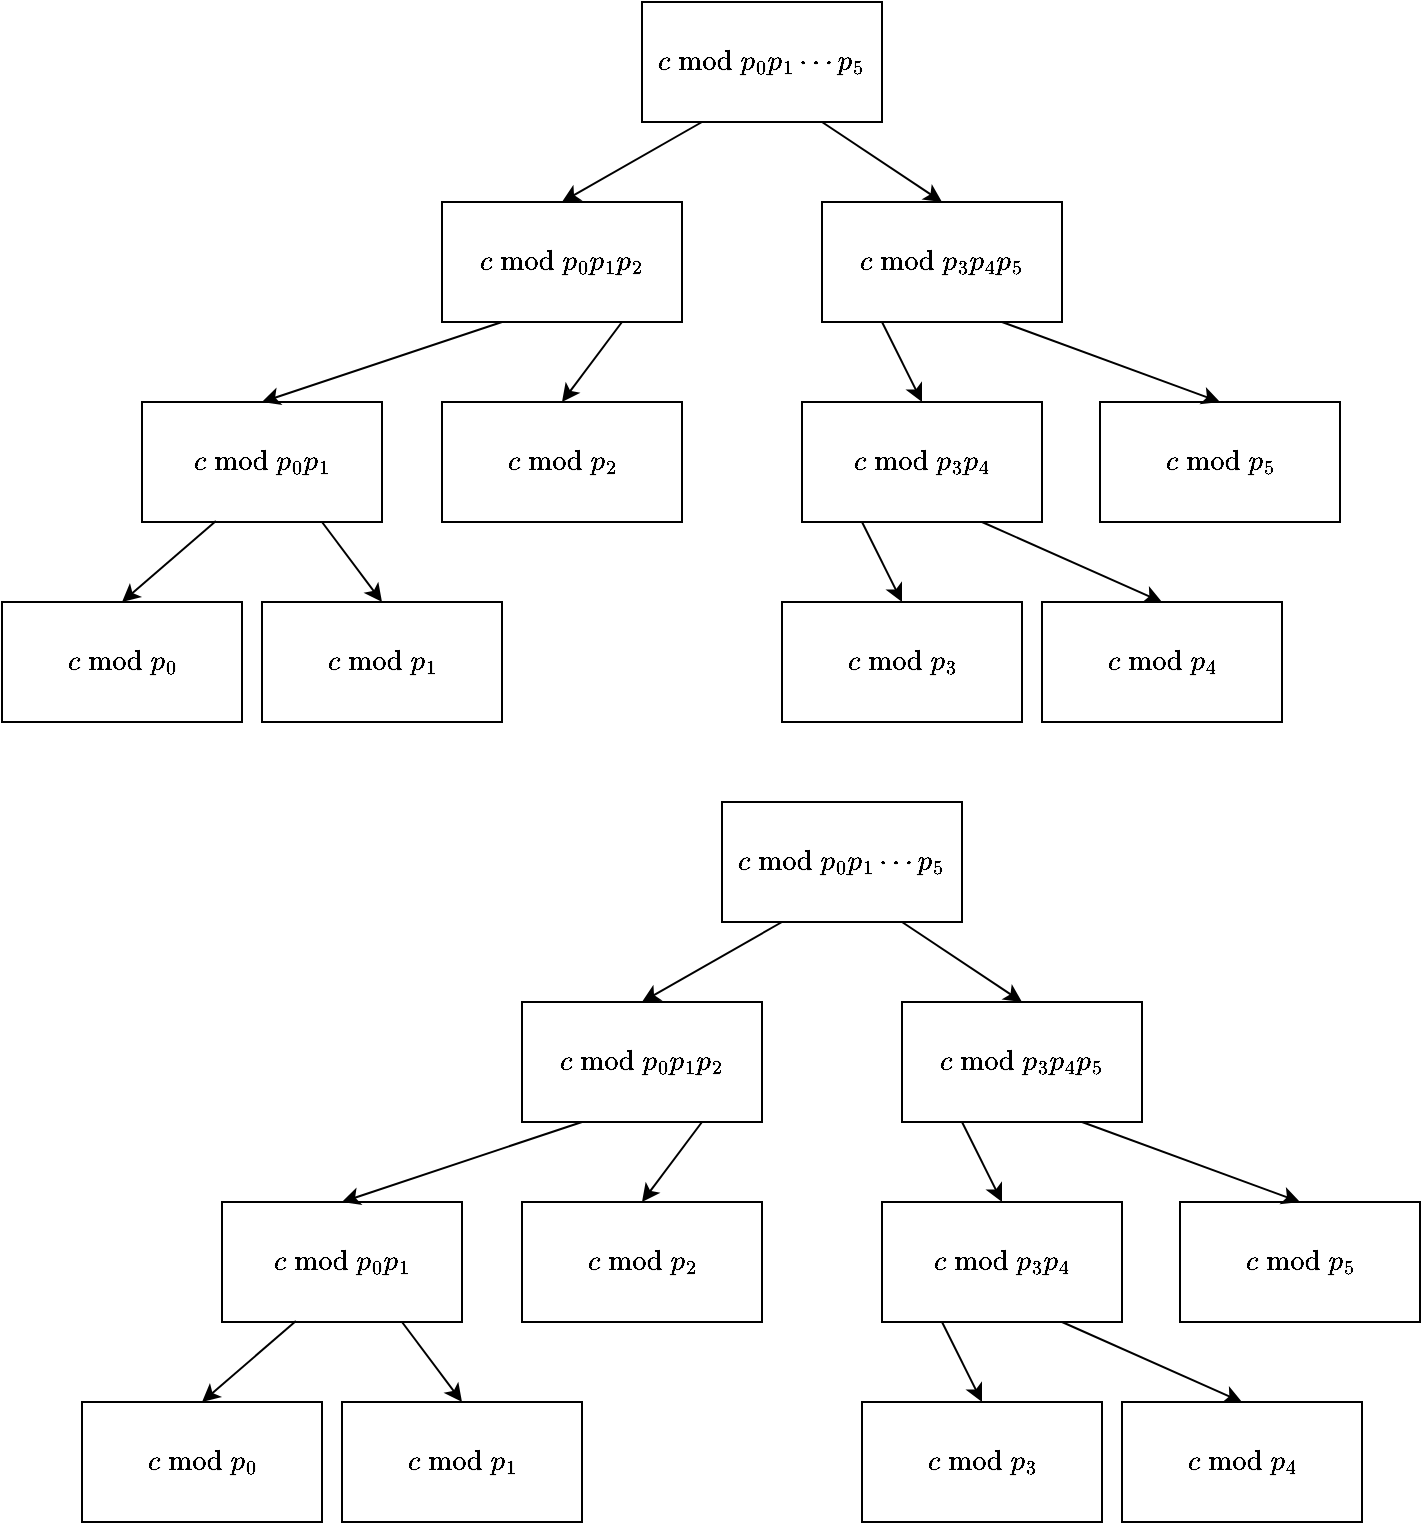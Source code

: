 <mxfile version="20.8.5" type="github">
  <diagram id="zde55dJH_uG8X1iy-9B0" name="ページ1">
    <mxGraphModel dx="1179" dy="700" grid="1" gridSize="10" guides="1" tooltips="1" connect="1" arrows="1" fold="1" page="1" pageScale="1" pageWidth="827" pageHeight="1169" math="1" shadow="0">
      <root>
        <mxCell id="0" />
        <mxCell id="1" parent="0" />
        <mxCell id="dbvm80wjrxYMI9E-YGCv-2" value="`c \mod p_0p_1 \cdots p_5`" style="rounded=0;whiteSpace=wrap;html=1;" parent="1" vertex="1">
          <mxGeometry x="380" y="100" width="120" height="60" as="geometry" />
        </mxCell>
        <mxCell id="dbvm80wjrxYMI9E-YGCv-3" value="`c \mod p_0 p_1 p_2`" style="rounded=0;whiteSpace=wrap;html=1;" parent="1" vertex="1">
          <mxGeometry x="280" y="200" width="120" height="60" as="geometry" />
        </mxCell>
        <mxCell id="dbvm80wjrxYMI9E-YGCv-4" value="`c \mod p_3 p_4 p_5`" style="rounded=0;whiteSpace=wrap;html=1;" parent="1" vertex="1">
          <mxGeometry x="470" y="200" width="120" height="60" as="geometry" />
        </mxCell>
        <mxCell id="dbvm80wjrxYMI9E-YGCv-5" value="`c \mod p_3&lt;br&gt;p_4`" style="rounded=0;whiteSpace=wrap;html=1;" parent="1" vertex="1">
          <mxGeometry x="460" y="300" width="120" height="60" as="geometry" />
        </mxCell>
        <mxCell id="dbvm80wjrxYMI9E-YGCv-6" value="`c \mod p_5`" style="rounded=0;whiteSpace=wrap;html=1;" parent="1" vertex="1">
          <mxGeometry x="609" y="300" width="120" height="60" as="geometry" />
        </mxCell>
        <mxCell id="dbvm80wjrxYMI9E-YGCv-7" value="`c \mod p_2`" style="rounded=0;whiteSpace=wrap;html=1;" parent="1" vertex="1">
          <mxGeometry x="280" y="300" width="120" height="60" as="geometry" />
        </mxCell>
        <mxCell id="dbvm80wjrxYMI9E-YGCv-8" value="`c \mod p_0p_1`" style="rounded=0;whiteSpace=wrap;html=1;" parent="1" vertex="1">
          <mxGeometry x="130" y="300" width="120" height="60" as="geometry" />
        </mxCell>
        <mxCell id="dbvm80wjrxYMI9E-YGCv-9" value="`c \mod p_3`" style="rounded=0;whiteSpace=wrap;html=1;" parent="1" vertex="1">
          <mxGeometry x="450" y="400" width="120" height="60" as="geometry" />
        </mxCell>
        <mxCell id="dbvm80wjrxYMI9E-YGCv-11" value="`c \mod p_1`" style="rounded=0;whiteSpace=wrap;html=1;" parent="1" vertex="1">
          <mxGeometry x="190" y="400" width="120" height="60" as="geometry" />
        </mxCell>
        <mxCell id="dbvm80wjrxYMI9E-YGCv-12" value="`c \mod p_0`" style="rounded=0;whiteSpace=wrap;html=1;" parent="1" vertex="1">
          <mxGeometry x="60" y="400" width="120" height="60" as="geometry" />
        </mxCell>
        <mxCell id="dbvm80wjrxYMI9E-YGCv-13" value="`c \mod p_4`" style="rounded=0;whiteSpace=wrap;html=1;" parent="1" vertex="1">
          <mxGeometry x="580" y="400" width="120" height="60" as="geometry" />
        </mxCell>
        <mxCell id="dbvm80wjrxYMI9E-YGCv-15" value="" style="endArrow=classic;html=1;rounded=0;exitX=0.25;exitY=1;exitDx=0;exitDy=0;entryX=0.5;entryY=0;entryDx=0;entryDy=0;" parent="1" source="dbvm80wjrxYMI9E-YGCv-2" target="dbvm80wjrxYMI9E-YGCv-3" edge="1">
          <mxGeometry width="50" height="50" relative="1" as="geometry">
            <mxPoint x="420" y="170" as="sourcePoint" />
            <mxPoint x="370" y="180" as="targetPoint" />
          </mxGeometry>
        </mxCell>
        <mxCell id="dbvm80wjrxYMI9E-YGCv-16" value="" style="endArrow=classic;html=1;rounded=0;exitX=0.25;exitY=1;exitDx=0;exitDy=0;entryX=0.5;entryY=0;entryDx=0;entryDy=0;" parent="1" source="dbvm80wjrxYMI9E-YGCv-3" target="dbvm80wjrxYMI9E-YGCv-8" edge="1">
          <mxGeometry width="50" height="50" relative="1" as="geometry">
            <mxPoint x="430" y="180" as="sourcePoint" />
            <mxPoint x="230" y="290" as="targetPoint" />
          </mxGeometry>
        </mxCell>
        <mxCell id="dbvm80wjrxYMI9E-YGCv-17" value="" style="endArrow=classic;html=1;rounded=0;exitX=0.75;exitY=1;exitDx=0;exitDy=0;entryX=0.5;entryY=0;entryDx=0;entryDy=0;" parent="1" source="dbvm80wjrxYMI9E-YGCv-2" target="dbvm80wjrxYMI9E-YGCv-4" edge="1">
          <mxGeometry width="50" height="50" relative="1" as="geometry">
            <mxPoint x="420" y="170" as="sourcePoint" />
            <mxPoint x="350" y="210" as="targetPoint" />
          </mxGeometry>
        </mxCell>
        <mxCell id="dbvm80wjrxYMI9E-YGCv-18" value="" style="endArrow=classic;html=1;rounded=0;exitX=0.75;exitY=1;exitDx=0;exitDy=0;entryX=0.5;entryY=0;entryDx=0;entryDy=0;" parent="1" source="dbvm80wjrxYMI9E-YGCv-3" target="dbvm80wjrxYMI9E-YGCv-7" edge="1">
          <mxGeometry width="50" height="50" relative="1" as="geometry">
            <mxPoint x="430" y="180" as="sourcePoint" />
            <mxPoint x="360" y="220" as="targetPoint" />
          </mxGeometry>
        </mxCell>
        <mxCell id="dbvm80wjrxYMI9E-YGCv-20" value="" style="endArrow=classic;html=1;rounded=0;exitX=0.75;exitY=1;exitDx=0;exitDy=0;entryX=0.5;entryY=0;entryDx=0;entryDy=0;" parent="1" source="dbvm80wjrxYMI9E-YGCv-5" target="dbvm80wjrxYMI9E-YGCv-13" edge="1">
          <mxGeometry width="50" height="50" relative="1" as="geometry">
            <mxPoint x="450" y="200" as="sourcePoint" />
            <mxPoint x="380" y="240" as="targetPoint" />
          </mxGeometry>
        </mxCell>
        <mxCell id="dbvm80wjrxYMI9E-YGCv-21" value="" style="endArrow=classic;html=1;rounded=0;exitX=0.25;exitY=1;exitDx=0;exitDy=0;entryX=0.5;entryY=0;entryDx=0;entryDy=0;" parent="1" source="dbvm80wjrxYMI9E-YGCv-5" target="dbvm80wjrxYMI9E-YGCv-9" edge="1">
          <mxGeometry width="50" height="50" relative="1" as="geometry">
            <mxPoint x="460" y="210" as="sourcePoint" />
            <mxPoint x="430" y="320" as="targetPoint" />
          </mxGeometry>
        </mxCell>
        <mxCell id="dbvm80wjrxYMI9E-YGCv-23" value="" style="endArrow=classic;html=1;rounded=0;exitX=0.75;exitY=1;exitDx=0;exitDy=0;entryX=0.5;entryY=0;entryDx=0;entryDy=0;" parent="1" source="dbvm80wjrxYMI9E-YGCv-8" target="dbvm80wjrxYMI9E-YGCv-11" edge="1">
          <mxGeometry width="50" height="50" relative="1" as="geometry">
            <mxPoint x="480" y="230" as="sourcePoint" />
            <mxPoint x="410" y="270" as="targetPoint" />
          </mxGeometry>
        </mxCell>
        <mxCell id="dbvm80wjrxYMI9E-YGCv-24" value="" style="endArrow=classic;html=1;rounded=0;exitX=0.308;exitY=0.992;exitDx=0;exitDy=0;entryX=0.5;entryY=0;entryDx=0;entryDy=0;exitPerimeter=0;" parent="1" source="dbvm80wjrxYMI9E-YGCv-8" target="dbvm80wjrxYMI9E-YGCv-12" edge="1">
          <mxGeometry width="50" height="50" relative="1" as="geometry">
            <mxPoint x="490" y="240" as="sourcePoint" />
            <mxPoint x="420" y="280" as="targetPoint" />
          </mxGeometry>
        </mxCell>
        <mxCell id="dbvm80wjrxYMI9E-YGCv-25" value="" style="endArrow=classic;html=1;rounded=0;exitX=0.75;exitY=1;exitDx=0;exitDy=0;entryX=0.5;entryY=0;entryDx=0;entryDy=0;" parent="1" source="dbvm80wjrxYMI9E-YGCv-4" target="dbvm80wjrxYMI9E-YGCv-6" edge="1">
          <mxGeometry width="50" height="50" relative="1" as="geometry">
            <mxPoint x="500" y="250" as="sourcePoint" />
            <mxPoint x="430" y="290" as="targetPoint" />
          </mxGeometry>
        </mxCell>
        <mxCell id="dbvm80wjrxYMI9E-YGCv-26" value="" style="endArrow=classic;html=1;rounded=0;entryX=0.5;entryY=0;entryDx=0;entryDy=0;exitX=0.25;exitY=1;exitDx=0;exitDy=0;" parent="1" source="dbvm80wjrxYMI9E-YGCv-4" target="dbvm80wjrxYMI9E-YGCv-5" edge="1">
          <mxGeometry width="50" height="50" relative="1" as="geometry">
            <mxPoint x="510" y="260" as="sourcePoint" />
            <mxPoint x="440" y="300" as="targetPoint" />
          </mxGeometry>
        </mxCell>
        <mxCell id="woRSFCuH-yqkuNOGy4ta-1" value="`c \mod p_0p_1 \cdots p_5`" style="rounded=0;whiteSpace=wrap;html=1;" vertex="1" parent="1">
          <mxGeometry x="420" y="500" width="120" height="60" as="geometry" />
        </mxCell>
        <mxCell id="woRSFCuH-yqkuNOGy4ta-2" value="`c \mod p_0 p_1 p_2`" style="rounded=0;whiteSpace=wrap;html=1;" vertex="1" parent="1">
          <mxGeometry x="320" y="600" width="120" height="60" as="geometry" />
        </mxCell>
        <mxCell id="woRSFCuH-yqkuNOGy4ta-3" value="`c \mod p_3 p_4 p_5`" style="rounded=0;whiteSpace=wrap;html=1;" vertex="1" parent="1">
          <mxGeometry x="510" y="600" width="120" height="60" as="geometry" />
        </mxCell>
        <mxCell id="woRSFCuH-yqkuNOGy4ta-4" value="`c \mod p_3&lt;br&gt;p_4`" style="rounded=0;whiteSpace=wrap;html=1;" vertex="1" parent="1">
          <mxGeometry x="500" y="700" width="120" height="60" as="geometry" />
        </mxCell>
        <mxCell id="woRSFCuH-yqkuNOGy4ta-5" value="`c \mod p_5`" style="rounded=0;whiteSpace=wrap;html=1;" vertex="1" parent="1">
          <mxGeometry x="649" y="700" width="120" height="60" as="geometry" />
        </mxCell>
        <mxCell id="woRSFCuH-yqkuNOGy4ta-6" value="`c \mod p_2`" style="rounded=0;whiteSpace=wrap;html=1;" vertex="1" parent="1">
          <mxGeometry x="320" y="700" width="120" height="60" as="geometry" />
        </mxCell>
        <mxCell id="woRSFCuH-yqkuNOGy4ta-7" value="`c \mod p_0p_1`" style="rounded=0;whiteSpace=wrap;html=1;" vertex="1" parent="1">
          <mxGeometry x="170" y="700" width="120" height="60" as="geometry" />
        </mxCell>
        <mxCell id="woRSFCuH-yqkuNOGy4ta-8" value="`c \mod p_3`" style="rounded=0;whiteSpace=wrap;html=1;" vertex="1" parent="1">
          <mxGeometry x="490" y="800" width="120" height="60" as="geometry" />
        </mxCell>
        <mxCell id="woRSFCuH-yqkuNOGy4ta-9" value="`c \mod p_1`" style="rounded=0;whiteSpace=wrap;html=1;" vertex="1" parent="1">
          <mxGeometry x="230" y="800" width="120" height="60" as="geometry" />
        </mxCell>
        <mxCell id="woRSFCuH-yqkuNOGy4ta-10" value="`c \mod p_0`" style="rounded=0;whiteSpace=wrap;html=1;" vertex="1" parent="1">
          <mxGeometry x="100" y="800" width="120" height="60" as="geometry" />
        </mxCell>
        <mxCell id="woRSFCuH-yqkuNOGy4ta-11" value="`c \mod p_4`" style="rounded=0;whiteSpace=wrap;html=1;" vertex="1" parent="1">
          <mxGeometry x="620" y="800" width="120" height="60" as="geometry" />
        </mxCell>
        <mxCell id="woRSFCuH-yqkuNOGy4ta-12" value="" style="endArrow=classic;html=1;rounded=0;exitX=0.25;exitY=1;exitDx=0;exitDy=0;entryX=0.5;entryY=0;entryDx=0;entryDy=0;" edge="1" parent="1" source="woRSFCuH-yqkuNOGy4ta-1" target="woRSFCuH-yqkuNOGy4ta-2">
          <mxGeometry width="50" height="50" relative="1" as="geometry">
            <mxPoint x="460" y="570" as="sourcePoint" />
            <mxPoint x="410" y="580" as="targetPoint" />
          </mxGeometry>
        </mxCell>
        <mxCell id="woRSFCuH-yqkuNOGy4ta-13" value="" style="endArrow=classic;html=1;rounded=0;exitX=0.25;exitY=1;exitDx=0;exitDy=0;entryX=0.5;entryY=0;entryDx=0;entryDy=0;" edge="1" parent="1" source="woRSFCuH-yqkuNOGy4ta-2" target="woRSFCuH-yqkuNOGy4ta-7">
          <mxGeometry width="50" height="50" relative="1" as="geometry">
            <mxPoint x="470" y="580" as="sourcePoint" />
            <mxPoint x="270" y="690" as="targetPoint" />
          </mxGeometry>
        </mxCell>
        <mxCell id="woRSFCuH-yqkuNOGy4ta-14" value="" style="endArrow=classic;html=1;rounded=0;exitX=0.75;exitY=1;exitDx=0;exitDy=0;entryX=0.5;entryY=0;entryDx=0;entryDy=0;" edge="1" parent="1" source="woRSFCuH-yqkuNOGy4ta-1" target="woRSFCuH-yqkuNOGy4ta-3">
          <mxGeometry width="50" height="50" relative="1" as="geometry">
            <mxPoint x="460" y="570" as="sourcePoint" />
            <mxPoint x="390" y="610" as="targetPoint" />
          </mxGeometry>
        </mxCell>
        <mxCell id="woRSFCuH-yqkuNOGy4ta-15" value="" style="endArrow=classic;html=1;rounded=0;exitX=0.75;exitY=1;exitDx=0;exitDy=0;entryX=0.5;entryY=0;entryDx=0;entryDy=0;" edge="1" parent="1" source="woRSFCuH-yqkuNOGy4ta-2" target="woRSFCuH-yqkuNOGy4ta-6">
          <mxGeometry width="50" height="50" relative="1" as="geometry">
            <mxPoint x="470" y="580" as="sourcePoint" />
            <mxPoint x="400" y="620" as="targetPoint" />
          </mxGeometry>
        </mxCell>
        <mxCell id="woRSFCuH-yqkuNOGy4ta-16" value="" style="endArrow=classic;html=1;rounded=0;exitX=0.75;exitY=1;exitDx=0;exitDy=0;entryX=0.5;entryY=0;entryDx=0;entryDy=0;" edge="1" parent="1" source="woRSFCuH-yqkuNOGy4ta-4" target="woRSFCuH-yqkuNOGy4ta-11">
          <mxGeometry width="50" height="50" relative="1" as="geometry">
            <mxPoint x="490" y="600" as="sourcePoint" />
            <mxPoint x="420" y="640" as="targetPoint" />
          </mxGeometry>
        </mxCell>
        <mxCell id="woRSFCuH-yqkuNOGy4ta-17" value="" style="endArrow=classic;html=1;rounded=0;exitX=0.25;exitY=1;exitDx=0;exitDy=0;entryX=0.5;entryY=0;entryDx=0;entryDy=0;" edge="1" parent="1" source="woRSFCuH-yqkuNOGy4ta-4" target="woRSFCuH-yqkuNOGy4ta-8">
          <mxGeometry width="50" height="50" relative="1" as="geometry">
            <mxPoint x="500" y="610" as="sourcePoint" />
            <mxPoint x="470" y="720" as="targetPoint" />
          </mxGeometry>
        </mxCell>
        <mxCell id="woRSFCuH-yqkuNOGy4ta-18" value="" style="endArrow=classic;html=1;rounded=0;exitX=0.75;exitY=1;exitDx=0;exitDy=0;entryX=0.5;entryY=0;entryDx=0;entryDy=0;" edge="1" parent="1" source="woRSFCuH-yqkuNOGy4ta-7" target="woRSFCuH-yqkuNOGy4ta-9">
          <mxGeometry width="50" height="50" relative="1" as="geometry">
            <mxPoint x="520" y="630" as="sourcePoint" />
            <mxPoint x="450" y="670" as="targetPoint" />
          </mxGeometry>
        </mxCell>
        <mxCell id="woRSFCuH-yqkuNOGy4ta-19" value="" style="endArrow=classic;html=1;rounded=0;exitX=0.308;exitY=0.992;exitDx=0;exitDy=0;entryX=0.5;entryY=0;entryDx=0;entryDy=0;exitPerimeter=0;" edge="1" parent="1" source="woRSFCuH-yqkuNOGy4ta-7" target="woRSFCuH-yqkuNOGy4ta-10">
          <mxGeometry width="50" height="50" relative="1" as="geometry">
            <mxPoint x="530" y="640" as="sourcePoint" />
            <mxPoint x="460" y="680" as="targetPoint" />
          </mxGeometry>
        </mxCell>
        <mxCell id="woRSFCuH-yqkuNOGy4ta-20" value="" style="endArrow=classic;html=1;rounded=0;exitX=0.75;exitY=1;exitDx=0;exitDy=0;entryX=0.5;entryY=0;entryDx=0;entryDy=0;" edge="1" parent="1" source="woRSFCuH-yqkuNOGy4ta-3" target="woRSFCuH-yqkuNOGy4ta-5">
          <mxGeometry width="50" height="50" relative="1" as="geometry">
            <mxPoint x="540" y="650" as="sourcePoint" />
            <mxPoint x="470" y="690" as="targetPoint" />
          </mxGeometry>
        </mxCell>
        <mxCell id="woRSFCuH-yqkuNOGy4ta-21" value="" style="endArrow=classic;html=1;rounded=0;entryX=0.5;entryY=0;entryDx=0;entryDy=0;exitX=0.25;exitY=1;exitDx=0;exitDy=0;" edge="1" parent="1" source="woRSFCuH-yqkuNOGy4ta-3" target="woRSFCuH-yqkuNOGy4ta-4">
          <mxGeometry width="50" height="50" relative="1" as="geometry">
            <mxPoint x="550" y="660" as="sourcePoint" />
            <mxPoint x="480" y="700" as="targetPoint" />
          </mxGeometry>
        </mxCell>
      </root>
    </mxGraphModel>
  </diagram>
</mxfile>
